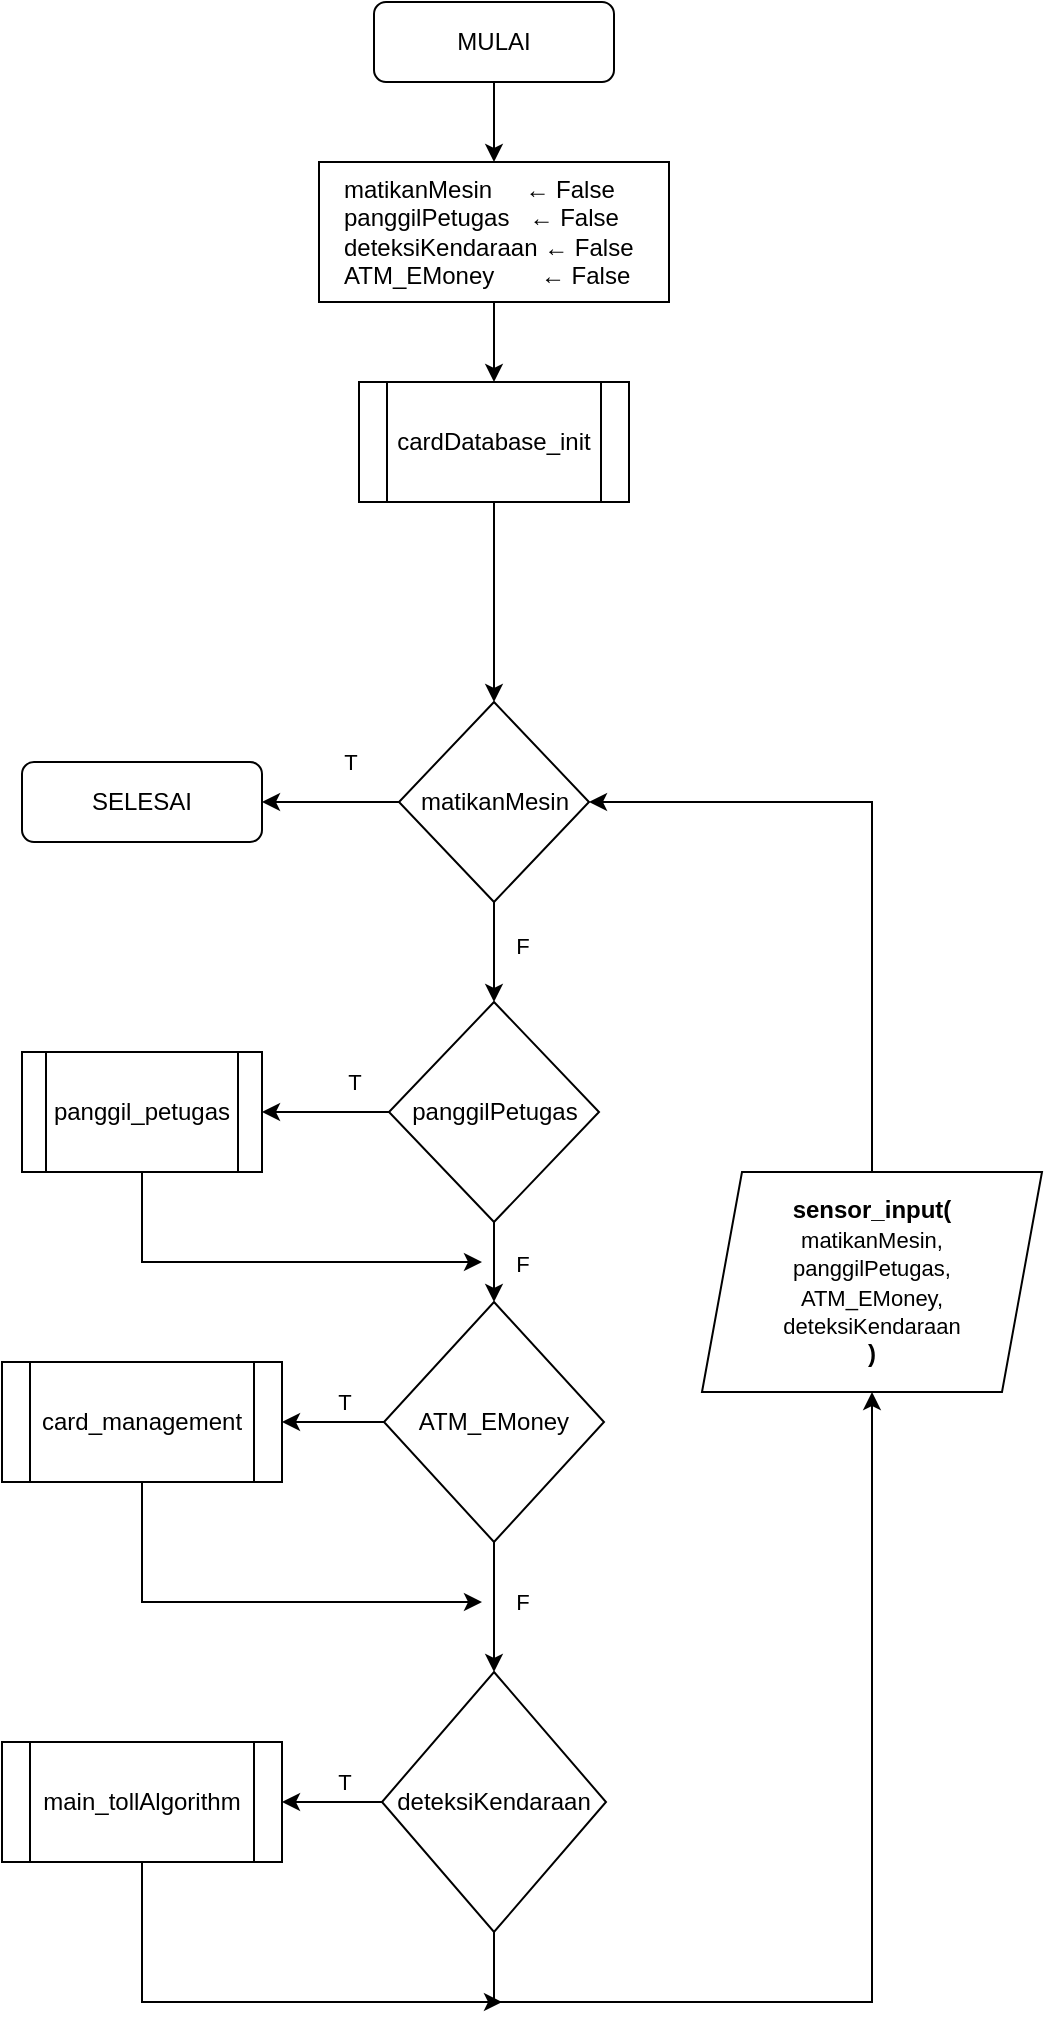 <mxfile version="26.2.15">
  <diagram name="Page-1" id="qxsVhb9kLTHbtW4OKh9W">
    <mxGraphModel dx="983" dy="655" grid="1" gridSize="10" guides="1" tooltips="1" connect="1" arrows="1" fold="1" page="1" pageScale="1" pageWidth="850" pageHeight="1100" math="0" shadow="0">
      <root>
        <mxCell id="0" />
        <mxCell id="1" parent="0" />
        <mxCell id="8ndYIaICfomnPn8rkLf8-21" style="edgeStyle=orthogonalEdgeStyle;rounded=0;orthogonalLoop=1;jettySize=auto;html=1;exitX=0.5;exitY=1;exitDx=0;exitDy=0;entryX=0.5;entryY=0;entryDx=0;entryDy=0;" edge="1" parent="1" source="8ndYIaICfomnPn8rkLf8-1" target="8ndYIaICfomnPn8rkLf8-2">
          <mxGeometry relative="1" as="geometry" />
        </mxCell>
        <mxCell id="8ndYIaICfomnPn8rkLf8-1" value="MULAI" style="rounded=1;whiteSpace=wrap;html=1;" vertex="1" parent="1">
          <mxGeometry x="376" y="30" width="120" height="40" as="geometry" />
        </mxCell>
        <mxCell id="8ndYIaICfomnPn8rkLf8-20" style="edgeStyle=orthogonalEdgeStyle;rounded=0;orthogonalLoop=1;jettySize=auto;html=1;exitX=0.5;exitY=1;exitDx=0;exitDy=0;entryX=0.5;entryY=0;entryDx=0;entryDy=0;" edge="1" parent="1" source="8ndYIaICfomnPn8rkLf8-2" target="8ndYIaICfomnPn8rkLf8-3">
          <mxGeometry relative="1" as="geometry" />
        </mxCell>
        <mxCell id="8ndYIaICfomnPn8rkLf8-2" value="&lt;div&gt;matikanMesin&amp;nbsp; &amp;nbsp; &amp;nbsp;← False&lt;/div&gt;&lt;div&gt;panggilPetugas&amp;nbsp; &amp;nbsp;← False&lt;/div&gt;&lt;div&gt;deteksiKendaraan ← False&lt;/div&gt;&lt;div&gt;ATM_EMoney&amp;nbsp; &amp;nbsp; &amp;nbsp; &amp;nbsp;← False&lt;/div&gt;" style="rounded=0;whiteSpace=wrap;html=1;align=left;spacing=12;" vertex="1" parent="1">
          <mxGeometry x="348.5" y="110" width="175" height="70" as="geometry" />
        </mxCell>
        <mxCell id="8ndYIaICfomnPn8rkLf8-19" style="edgeStyle=orthogonalEdgeStyle;rounded=0;orthogonalLoop=1;jettySize=auto;html=1;exitX=0.5;exitY=1;exitDx=0;exitDy=0;entryX=0.5;entryY=0;entryDx=0;entryDy=0;" edge="1" parent="1" source="8ndYIaICfomnPn8rkLf8-3" target="8ndYIaICfomnPn8rkLf8-4">
          <mxGeometry relative="1" as="geometry" />
        </mxCell>
        <mxCell id="8ndYIaICfomnPn8rkLf8-3" value="cardDatabase_init" style="shape=process;whiteSpace=wrap;html=1;backgroundOutline=1;" vertex="1" parent="1">
          <mxGeometry x="368.5" y="220" width="135" height="60" as="geometry" />
        </mxCell>
        <mxCell id="8ndYIaICfomnPn8rkLf8-11" style="edgeStyle=orthogonalEdgeStyle;rounded=0;orthogonalLoop=1;jettySize=auto;html=1;exitX=0;exitY=0.5;exitDx=0;exitDy=0;entryX=1;entryY=0.5;entryDx=0;entryDy=0;" edge="1" parent="1" source="8ndYIaICfomnPn8rkLf8-4" target="8ndYIaICfomnPn8rkLf8-5">
          <mxGeometry relative="1" as="geometry" />
        </mxCell>
        <mxCell id="8ndYIaICfomnPn8rkLf8-27" value="T" style="edgeLabel;html=1;align=center;verticalAlign=middle;resizable=0;points=[];" vertex="1" connectable="0" parent="8ndYIaICfomnPn8rkLf8-11">
          <mxGeometry x="-0.275" y="-6" relative="1" as="geometry">
            <mxPoint y="-14" as="offset" />
          </mxGeometry>
        </mxCell>
        <mxCell id="8ndYIaICfomnPn8rkLf8-18" style="edgeStyle=orthogonalEdgeStyle;rounded=0;orthogonalLoop=1;jettySize=auto;html=1;exitX=0.5;exitY=1;exitDx=0;exitDy=0;entryX=0.5;entryY=0;entryDx=0;entryDy=0;" edge="1" parent="1" source="8ndYIaICfomnPn8rkLf8-4" target="8ndYIaICfomnPn8rkLf8-6">
          <mxGeometry relative="1" as="geometry" />
        </mxCell>
        <mxCell id="8ndYIaICfomnPn8rkLf8-26" value="F" style="edgeLabel;html=1;align=center;verticalAlign=middle;resizable=0;points=[];" vertex="1" connectable="0" parent="8ndYIaICfomnPn8rkLf8-18">
          <mxGeometry x="-0.133" y="-1" relative="1" as="geometry">
            <mxPoint x="15" as="offset" />
          </mxGeometry>
        </mxCell>
        <mxCell id="8ndYIaICfomnPn8rkLf8-4" value="matikanMesin" style="rhombus;whiteSpace=wrap;html=1;" vertex="1" parent="1">
          <mxGeometry x="388.5" y="380" width="95" height="100" as="geometry" />
        </mxCell>
        <mxCell id="8ndYIaICfomnPn8rkLf8-5" value="SELESAI" style="rounded=1;whiteSpace=wrap;html=1;" vertex="1" parent="1">
          <mxGeometry x="200" y="410" width="120" height="40" as="geometry" />
        </mxCell>
        <mxCell id="8ndYIaICfomnPn8rkLf8-12" style="edgeStyle=orthogonalEdgeStyle;rounded=0;orthogonalLoop=1;jettySize=auto;html=1;exitX=0;exitY=0.5;exitDx=0;exitDy=0;entryX=1;entryY=0.5;entryDx=0;entryDy=0;" edge="1" parent="1" source="8ndYIaICfomnPn8rkLf8-6" target="8ndYIaICfomnPn8rkLf8-8">
          <mxGeometry relative="1" as="geometry" />
        </mxCell>
        <mxCell id="8ndYIaICfomnPn8rkLf8-28" value="T" style="edgeLabel;html=1;align=center;verticalAlign=middle;resizable=0;points=[];" vertex="1" connectable="0" parent="8ndYIaICfomnPn8rkLf8-12">
          <mxGeometry x="-0.454" y="-6" relative="1" as="geometry">
            <mxPoint y="-9" as="offset" />
          </mxGeometry>
        </mxCell>
        <mxCell id="8ndYIaICfomnPn8rkLf8-17" style="edgeStyle=orthogonalEdgeStyle;rounded=0;orthogonalLoop=1;jettySize=auto;html=1;exitX=0.5;exitY=1;exitDx=0;exitDy=0;entryX=0.5;entryY=0;entryDx=0;entryDy=0;" edge="1" parent="1" source="8ndYIaICfomnPn8rkLf8-6" target="8ndYIaICfomnPn8rkLf8-9">
          <mxGeometry relative="1" as="geometry" />
        </mxCell>
        <mxCell id="8ndYIaICfomnPn8rkLf8-29" value="F" style="edgeLabel;html=1;align=center;verticalAlign=middle;resizable=0;points=[];" vertex="1" connectable="0" parent="8ndYIaICfomnPn8rkLf8-17">
          <mxGeometry x="-0.167" y="5" relative="1" as="geometry">
            <mxPoint x="9" y="4" as="offset" />
          </mxGeometry>
        </mxCell>
        <mxCell id="8ndYIaICfomnPn8rkLf8-6" value="panggilPetugas" style="rhombus;whiteSpace=wrap;html=1;" vertex="1" parent="1">
          <mxGeometry x="383.5" y="530" width="105" height="110" as="geometry" />
        </mxCell>
        <mxCell id="8ndYIaICfomnPn8rkLf8-15" style="edgeStyle=orthogonalEdgeStyle;rounded=0;orthogonalLoop=1;jettySize=auto;html=1;exitX=0;exitY=0.5;exitDx=0;exitDy=0;entryX=1;entryY=0.5;entryDx=0;entryDy=0;" edge="1" parent="1" source="8ndYIaICfomnPn8rkLf8-7" target="8ndYIaICfomnPn8rkLf8-14">
          <mxGeometry relative="1" as="geometry" />
        </mxCell>
        <mxCell id="8ndYIaICfomnPn8rkLf8-32" value="T" style="edgeLabel;html=1;align=center;verticalAlign=middle;resizable=0;points=[];" vertex="1" connectable="0" parent="8ndYIaICfomnPn8rkLf8-15">
          <mxGeometry x="-0.297" y="2" relative="1" as="geometry">
            <mxPoint x="-2" y="-12" as="offset" />
          </mxGeometry>
        </mxCell>
        <mxCell id="8ndYIaICfomnPn8rkLf8-35" style="edgeStyle=orthogonalEdgeStyle;rounded=0;orthogonalLoop=1;jettySize=auto;html=1;exitX=0.5;exitY=1;exitDx=0;exitDy=0;entryX=0.5;entryY=1;entryDx=0;entryDy=0;" edge="1" parent="1" source="8ndYIaICfomnPn8rkLf8-7" target="8ndYIaICfomnPn8rkLf8-34">
          <mxGeometry relative="1" as="geometry">
            <Array as="points">
              <mxPoint x="436" y="1030" />
              <mxPoint x="625" y="1030" />
            </Array>
          </mxGeometry>
        </mxCell>
        <mxCell id="8ndYIaICfomnPn8rkLf8-7" value="deteksiKendaraan" style="rhombus;whiteSpace=wrap;html=1;" vertex="1" parent="1">
          <mxGeometry x="380" y="865" width="112" height="130" as="geometry" />
        </mxCell>
        <mxCell id="8ndYIaICfomnPn8rkLf8-22" style="edgeStyle=orthogonalEdgeStyle;rounded=0;orthogonalLoop=1;jettySize=auto;html=1;exitX=0.5;exitY=1;exitDx=0;exitDy=0;" edge="1" parent="1" source="8ndYIaICfomnPn8rkLf8-8">
          <mxGeometry relative="1" as="geometry">
            <mxPoint x="430" y="660" as="targetPoint" />
            <Array as="points">
              <mxPoint x="260" y="660" />
              <mxPoint x="390" y="660" />
            </Array>
          </mxGeometry>
        </mxCell>
        <mxCell id="8ndYIaICfomnPn8rkLf8-8" value="panggil_petugas" style="shape=process;whiteSpace=wrap;html=1;backgroundOutline=1;" vertex="1" parent="1">
          <mxGeometry x="200" y="555" width="120" height="60" as="geometry" />
        </mxCell>
        <mxCell id="8ndYIaICfomnPn8rkLf8-13" style="edgeStyle=orthogonalEdgeStyle;rounded=0;orthogonalLoop=1;jettySize=auto;html=1;exitX=0;exitY=0.5;exitDx=0;exitDy=0;entryX=1;entryY=0.5;entryDx=0;entryDy=0;" edge="1" parent="1" source="8ndYIaICfomnPn8rkLf8-9" target="8ndYIaICfomnPn8rkLf8-10">
          <mxGeometry relative="1" as="geometry" />
        </mxCell>
        <mxCell id="8ndYIaICfomnPn8rkLf8-31" value="T" style="edgeLabel;html=1;align=center;verticalAlign=middle;resizable=0;points=[];" vertex="1" connectable="0" parent="8ndYIaICfomnPn8rkLf8-13">
          <mxGeometry x="-0.271" y="4" relative="1" as="geometry">
            <mxPoint x="-2" y="-14" as="offset" />
          </mxGeometry>
        </mxCell>
        <mxCell id="8ndYIaICfomnPn8rkLf8-16" style="edgeStyle=orthogonalEdgeStyle;rounded=0;orthogonalLoop=1;jettySize=auto;html=1;exitX=0.5;exitY=1;exitDx=0;exitDy=0;entryX=0.5;entryY=0;entryDx=0;entryDy=0;" edge="1" parent="1" source="8ndYIaICfomnPn8rkLf8-9" target="8ndYIaICfomnPn8rkLf8-7">
          <mxGeometry relative="1" as="geometry" />
        </mxCell>
        <mxCell id="8ndYIaICfomnPn8rkLf8-30" value="F" style="edgeLabel;html=1;align=center;verticalAlign=middle;resizable=0;points=[];" vertex="1" connectable="0" parent="8ndYIaICfomnPn8rkLf8-16">
          <mxGeometry x="-0.256" y="-7" relative="1" as="geometry">
            <mxPoint x="21" y="6" as="offset" />
          </mxGeometry>
        </mxCell>
        <mxCell id="8ndYIaICfomnPn8rkLf8-9" value="ATM_EMoney" style="rhombus;whiteSpace=wrap;html=1;" vertex="1" parent="1">
          <mxGeometry x="381" y="680" width="110" height="120" as="geometry" />
        </mxCell>
        <mxCell id="8ndYIaICfomnPn8rkLf8-23" style="edgeStyle=orthogonalEdgeStyle;rounded=0;orthogonalLoop=1;jettySize=auto;html=1;exitX=0.5;exitY=1;exitDx=0;exitDy=0;" edge="1" parent="1" source="8ndYIaICfomnPn8rkLf8-10">
          <mxGeometry relative="1" as="geometry">
            <mxPoint x="430" y="830" as="targetPoint" />
            <Array as="points">
              <mxPoint x="260" y="830" />
            </Array>
          </mxGeometry>
        </mxCell>
        <mxCell id="8ndYIaICfomnPn8rkLf8-10" value="card_management" style="shape=process;whiteSpace=wrap;html=1;backgroundOutline=1;" vertex="1" parent="1">
          <mxGeometry x="190" y="710" width="140" height="60" as="geometry" />
        </mxCell>
        <mxCell id="8ndYIaICfomnPn8rkLf8-25" style="edgeStyle=orthogonalEdgeStyle;rounded=0;orthogonalLoop=1;jettySize=auto;html=1;exitX=0.5;exitY=1;exitDx=0;exitDy=0;" edge="1" parent="1" source="8ndYIaICfomnPn8rkLf8-14">
          <mxGeometry relative="1" as="geometry">
            <mxPoint x="440" y="1030" as="targetPoint" />
            <Array as="points">
              <mxPoint x="260" y="1030" />
            </Array>
          </mxGeometry>
        </mxCell>
        <mxCell id="8ndYIaICfomnPn8rkLf8-14" value="main_tollAlgorithm" style="shape=process;whiteSpace=wrap;html=1;backgroundOutline=1;" vertex="1" parent="1">
          <mxGeometry x="190" y="900" width="140" height="60" as="geometry" />
        </mxCell>
        <mxCell id="8ndYIaICfomnPn8rkLf8-36" style="edgeStyle=orthogonalEdgeStyle;rounded=0;orthogonalLoop=1;jettySize=auto;html=1;exitX=0.5;exitY=0;exitDx=0;exitDy=0;entryX=1;entryY=0.5;entryDx=0;entryDy=0;" edge="1" parent="1" source="8ndYIaICfomnPn8rkLf8-34" target="8ndYIaICfomnPn8rkLf8-4">
          <mxGeometry relative="1" as="geometry" />
        </mxCell>
        <mxCell id="8ndYIaICfomnPn8rkLf8-34" value="&lt;b&gt;sensor_input(&lt;/b&gt;&lt;div&gt;&lt;div&gt;&lt;font style=&quot;font-size: 11px;&quot;&gt;matikanMesin,&lt;/font&gt;&lt;/div&gt;&lt;div&gt;&lt;font style=&quot;font-size: 11px;&quot;&gt;panggilPetugas,&lt;/font&gt;&lt;/div&gt;&lt;div&gt;&lt;font style=&quot;font-size: 11px;&quot;&gt;ATM_EMoney,&lt;/font&gt;&lt;/div&gt;&lt;div&gt;&lt;font style=&quot;font-size: 11px;&quot;&gt;deteksiKendaraan&lt;/font&gt;&lt;/div&gt;&lt;div&gt;&lt;b&gt;)&lt;/b&gt;&lt;/div&gt;&lt;/div&gt;" style="shape=parallelogram;perimeter=parallelogramPerimeter;whiteSpace=wrap;html=1;fixedSize=1;" vertex="1" parent="1">
          <mxGeometry x="540" y="615" width="170" height="110" as="geometry" />
        </mxCell>
      </root>
    </mxGraphModel>
  </diagram>
</mxfile>
